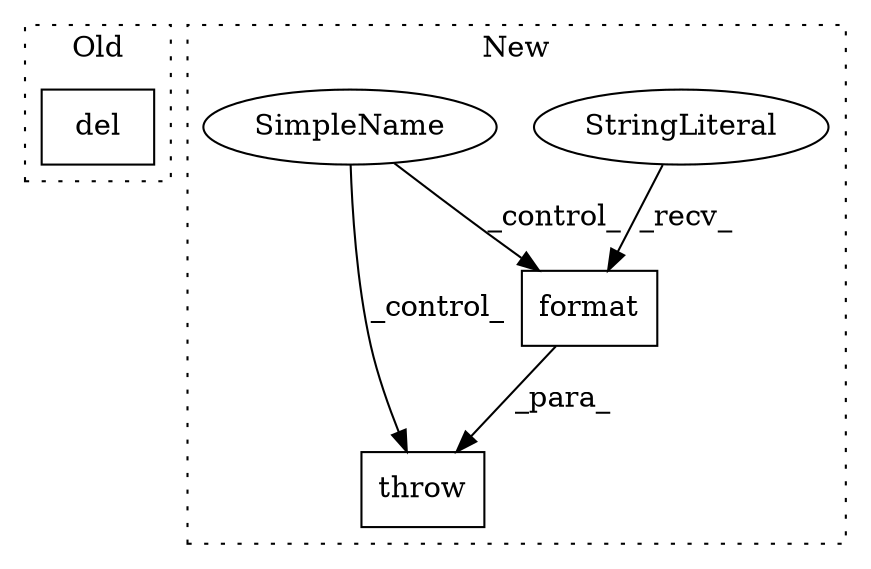 digraph G {
subgraph cluster0 {
1 [label="del" a="32" s="749,806" l="4,1" shape="box"];
label = "Old";
style="dotted";
}
subgraph cluster1 {
2 [label="format" a="32" s="672,713" l="7,1" shape="box"];
3 [label="StringLiteral" a="45" s="540" l="131" shape="ellipse"];
4 [label="throw" a="53" s="522" l="6" shape="box"];
5 [label="SimpleName" a="42" s="" l="" shape="ellipse"];
label = "New";
style="dotted";
}
2 -> 4 [label="_para_"];
3 -> 2 [label="_recv_"];
5 -> 2 [label="_control_"];
5 -> 4 [label="_control_"];
}